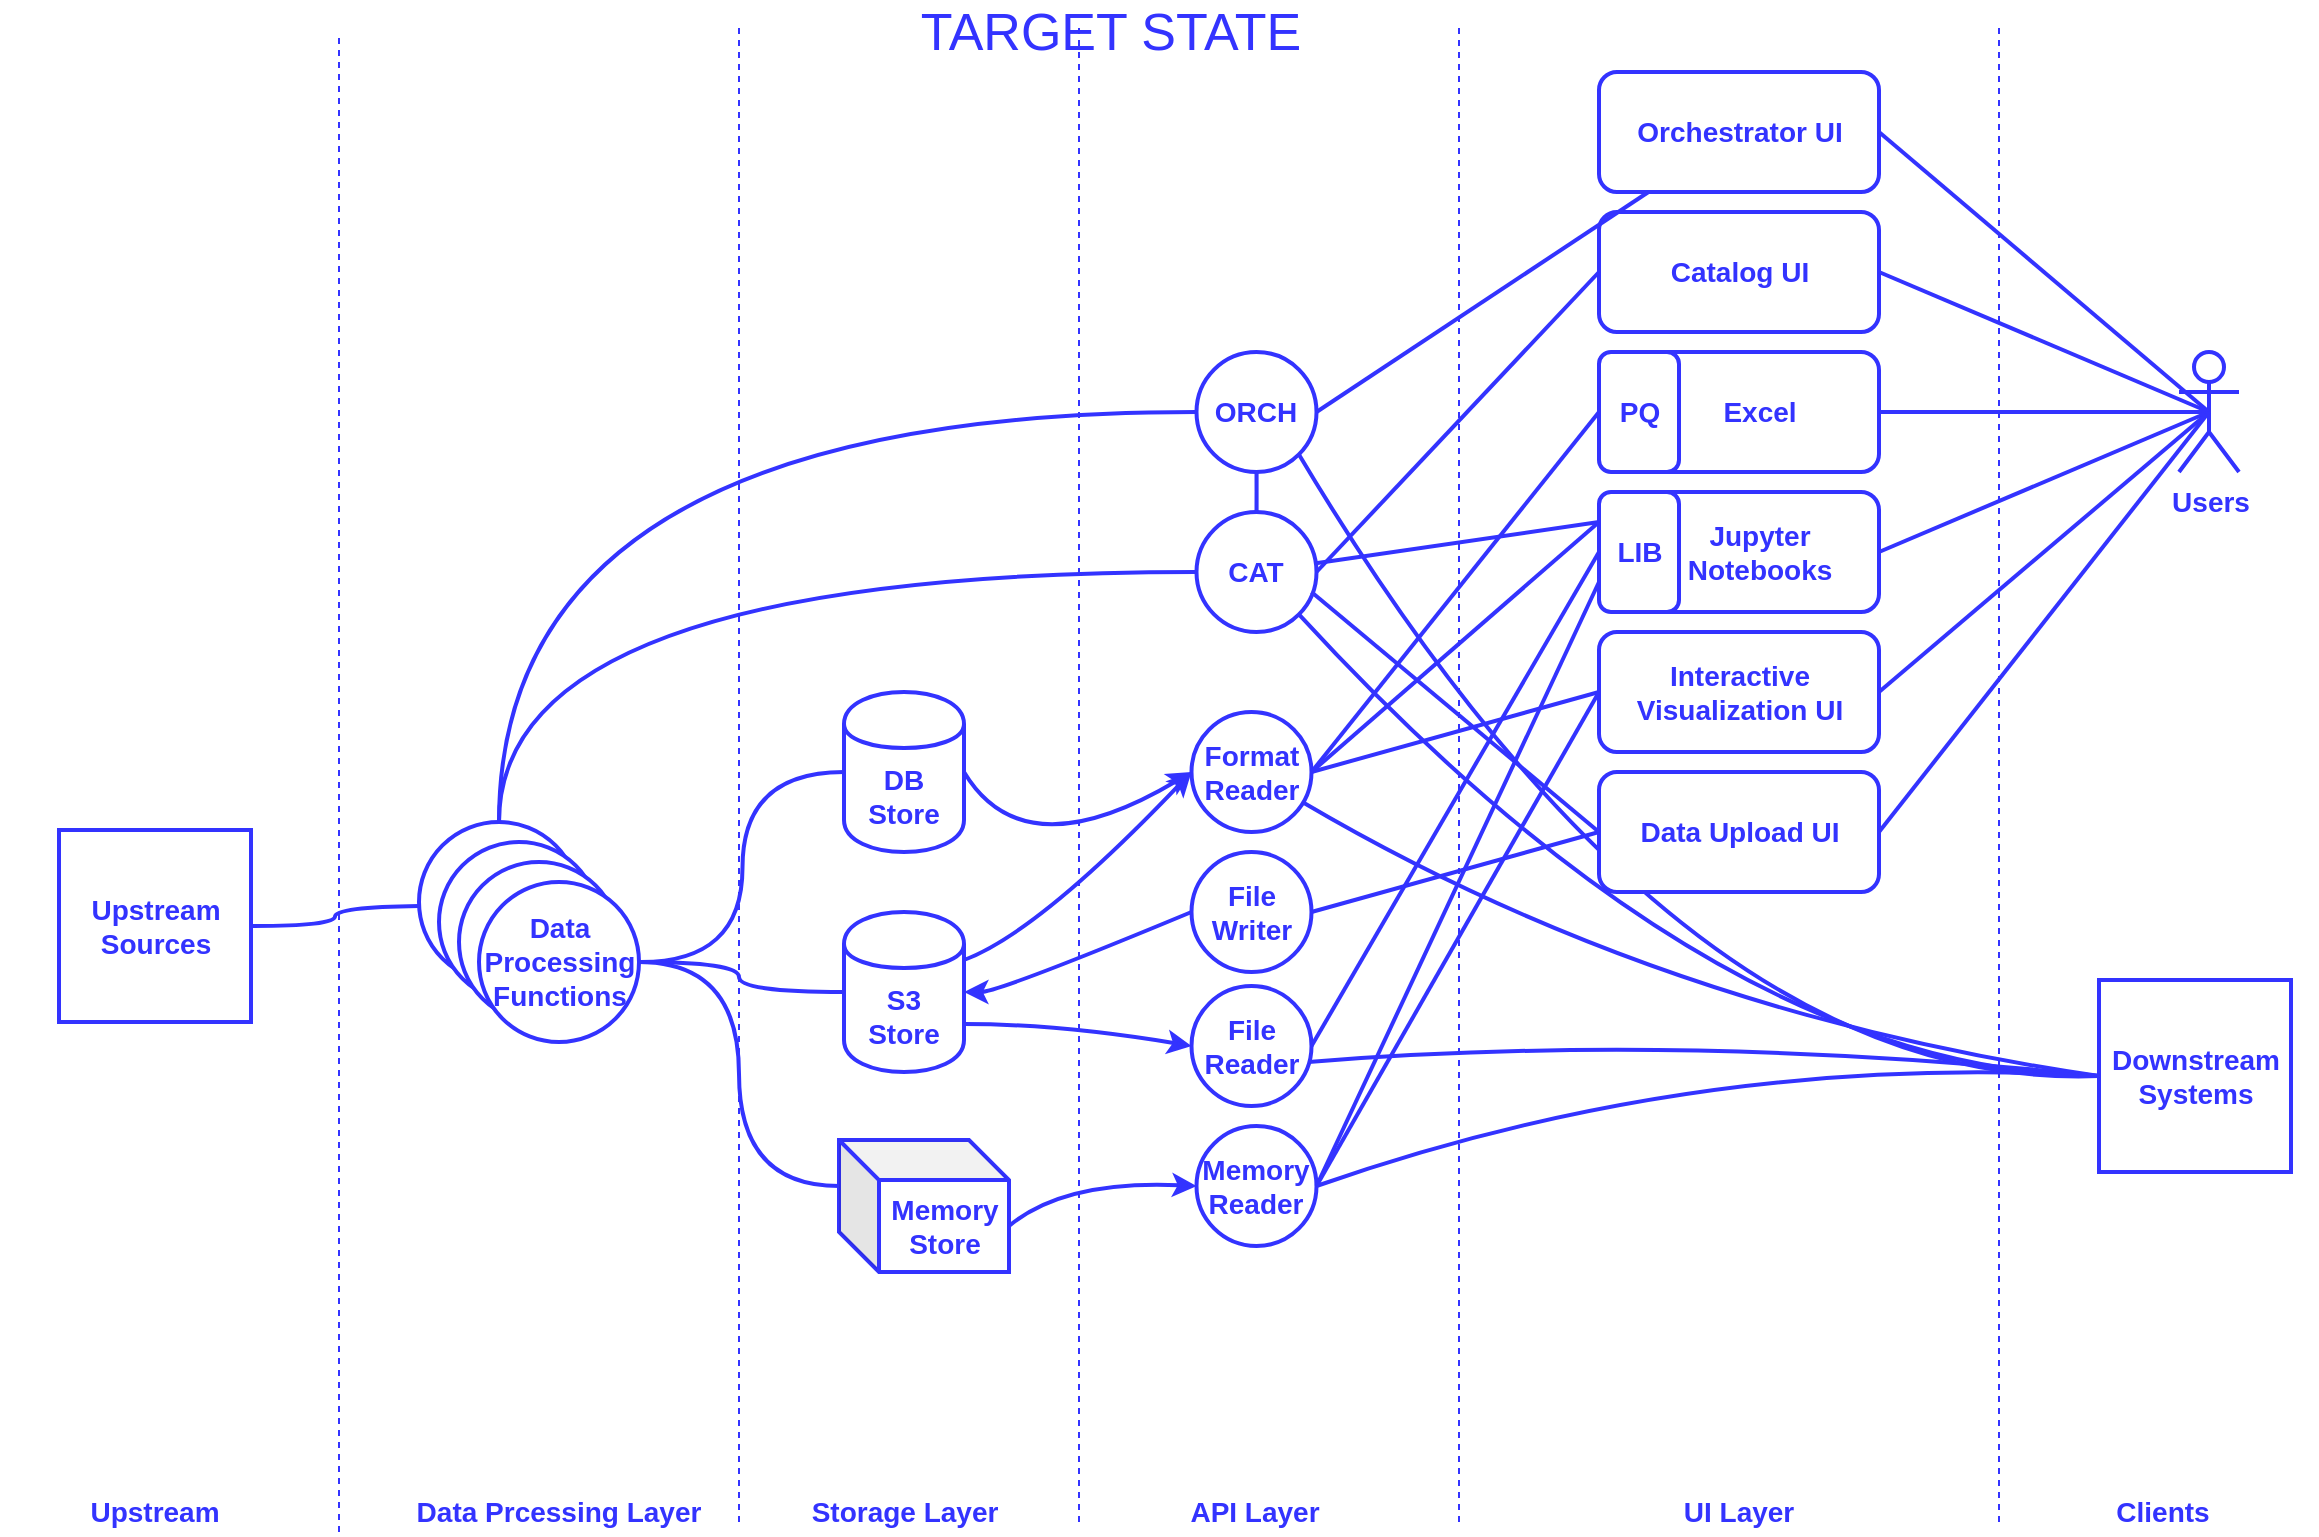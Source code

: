 <mxfile version="12.9.12" type="github">
  <diagram id="r2NSekNp3wbSOlfvAG0S" name="Page-1">
    <mxGraphModel dx="1630" dy="925" grid="1" gridSize="10" guides="1" tooltips="1" connect="1" arrows="1" fold="1" page="1" pageScale="1" pageWidth="1169" pageHeight="827" math="0" shadow="0">
      <root>
        <mxCell id="0" />
        <mxCell id="1" parent="0" />
        <mxCell id="Jqj_em_PHmAIY5iKjUlL-1" value="&lt;div&gt;&lt;font style=&quot;font-size: 14px&quot; color=&quot;#3333FF&quot;&gt;&lt;b&gt;S3 &lt;br&gt;&lt;/b&gt;&lt;/font&gt;&lt;/div&gt;&lt;div&gt;&lt;font style=&quot;font-size: 14px&quot; color=&quot;#3333FF&quot;&gt;&lt;b&gt;Store&lt;/b&gt;&lt;/font&gt;&lt;/div&gt;" style="shape=cylinder;whiteSpace=wrap;html=1;boundedLbl=1;backgroundOutline=1;strokeColor=#3333FF;strokeWidth=2;fillColor=#FFFFFF;" parent="1" vertex="1">
          <mxGeometry x="427" y="460" width="60" height="80" as="geometry" />
        </mxCell>
        <mxCell id="Jqj_em_PHmAIY5iKjUlL-2" value="&lt;div&gt;&lt;font style=&quot;font-size: 14px&quot; color=&quot;#3333FF&quot;&gt;&lt;b&gt;DB&lt;br&gt;&lt;/b&gt;&lt;/font&gt;&lt;/div&gt;&lt;div&gt;&lt;font style=&quot;font-size: 14px&quot; color=&quot;#3333FF&quot;&gt;&lt;b&gt;Store&lt;/b&gt;&lt;/font&gt;&lt;/div&gt;" style="shape=cylinder;whiteSpace=wrap;html=1;boundedLbl=1;backgroundOutline=1;strokeColor=#3333FF;strokeWidth=2;fillColor=#FFFFFF;" parent="1" vertex="1">
          <mxGeometry x="427" y="350" width="60" height="80" as="geometry" />
        </mxCell>
        <mxCell id="Jqj_em_PHmAIY5iKjUlL-3" value="&lt;div&gt;&lt;font style=&quot;font-size: 14px&quot;&gt;&lt;b&gt;&lt;font style=&quot;font-size: 14px&quot; color=&quot;#3333FF&quot;&gt;Format&lt;br&gt;&lt;/font&gt;&lt;/b&gt;&lt;/font&gt;&lt;/div&gt;&lt;div&gt;&lt;font style=&quot;font-size: 14px&quot;&gt;&lt;b&gt;&lt;font style=&quot;font-size: 14px&quot; color=&quot;#3333FF&quot;&gt;Reader &lt;br&gt;&lt;/font&gt;&lt;/b&gt;&lt;/font&gt;&lt;/div&gt;" style="ellipse;whiteSpace=wrap;html=1;aspect=fixed;strokeColor=#3333FF;strokeWidth=2;fillColor=#FFFFFF;" parent="1" vertex="1">
          <mxGeometry x="600.75" y="360" width="60" height="60" as="geometry" />
        </mxCell>
        <mxCell id="Jqj_em_PHmAIY5iKjUlL-4" value="&lt;div style=&quot;font-size: 14px&quot;&gt;&lt;font style=&quot;font-size: 14px&quot;&gt;&lt;b&gt;&lt;font style=&quot;font-size: 14px&quot; color=&quot;#3333FF&quot;&gt;Memory&lt;/font&gt;&lt;/b&gt;&lt;/font&gt;&lt;/div&gt;&lt;div style=&quot;font-size: 14px&quot;&gt;&lt;font style=&quot;font-size: 14px&quot;&gt;&lt;b&gt;&lt;font style=&quot;font-size: 14px&quot; color=&quot;#3333FF&quot;&gt;Store&lt;br&gt;&lt;/font&gt;&lt;/b&gt;&lt;/font&gt;&lt;/div&gt;" style="shape=cube;whiteSpace=wrap;html=1;boundedLbl=1;backgroundOutline=1;darkOpacity=0.05;darkOpacity2=0.1;strokeColor=#3333FF;strokeWidth=2;fillColor=#FFFFFF;" parent="1" vertex="1">
          <mxGeometry x="424.5" y="574" width="85" height="66" as="geometry" />
        </mxCell>
        <mxCell id="Jqj_em_PHmAIY5iKjUlL-5" value="&lt;div&gt;&lt;font style=&quot;font-size: 14px&quot;&gt;&lt;b&gt;&lt;font style=&quot;font-size: 14px&quot; color=&quot;#3333FF&quot;&gt;File&lt;/font&gt;&lt;/b&gt;&lt;/font&gt;&lt;/div&gt;&lt;div&gt;&lt;font style=&quot;font-size: 14px&quot;&gt;&lt;b&gt;&lt;font style=&quot;font-size: 14px&quot; color=&quot;#3333FF&quot;&gt;Reader&lt;/font&gt;&lt;/b&gt;&lt;/font&gt;&lt;/div&gt;" style="ellipse;whiteSpace=wrap;html=1;aspect=fixed;strokeColor=#3333FF;strokeWidth=2;fillColor=#FFFFFF;" parent="1" vertex="1">
          <mxGeometry x="600.75" y="497" width="60" height="60" as="geometry" />
        </mxCell>
        <mxCell id="Jqj_em_PHmAIY5iKjUlL-6" value="&lt;div&gt;&lt;font style=&quot;font-size: 14px&quot;&gt;&lt;b&gt;&lt;font style=&quot;font-size: 14px&quot; color=&quot;#3333FF&quot;&gt;Memory&lt;/font&gt;&lt;/b&gt;&lt;/font&gt;&lt;/div&gt;&lt;div&gt;&lt;font style=&quot;font-size: 14px&quot;&gt;&lt;b&gt;&lt;font style=&quot;font-size: 14px&quot; color=&quot;#3333FF&quot;&gt;Reader&lt;/font&gt;&lt;/b&gt;&lt;/font&gt;&lt;/div&gt;" style="ellipse;whiteSpace=wrap;html=1;aspect=fixed;strokeColor=#3333FF;strokeWidth=2;fillColor=#FFFFFF;" parent="1" vertex="1">
          <mxGeometry x="603.25" y="567" width="60" height="60" as="geometry" />
        </mxCell>
        <mxCell id="Jqj_em_PHmAIY5iKjUlL-7" value="" style="endArrow=classic;html=1;exitX=1;exitY=0.5;exitDx=0;exitDy=0;entryX=0;entryY=0.5;entryDx=0;entryDy=0;strokeColor=#3333FF;strokeWidth=2;curved=1;" parent="1" source="Jqj_em_PHmAIY5iKjUlL-2" target="Jqj_em_PHmAIY5iKjUlL-3" edge="1">
          <mxGeometry width="50" height="50" relative="1" as="geometry">
            <mxPoint x="587" y="630" as="sourcePoint" />
            <mxPoint x="637" y="580" as="targetPoint" />
            <Array as="points">
              <mxPoint x="517" y="440" />
            </Array>
          </mxGeometry>
        </mxCell>
        <mxCell id="Jqj_em_PHmAIY5iKjUlL-8" value="" style="endArrow=classic;html=1;exitX=1;exitY=0.3;exitDx=0;exitDy=0;entryX=0;entryY=0.5;entryDx=0;entryDy=0;strokeColor=#3333FF;strokeWidth=2;curved=1;" parent="1" source="Jqj_em_PHmAIY5iKjUlL-1" target="Jqj_em_PHmAIY5iKjUlL-3" edge="1">
          <mxGeometry width="50" height="50" relative="1" as="geometry">
            <mxPoint x="497" y="400" as="sourcePoint" />
            <mxPoint x="577" y="480" as="targetPoint" />
            <Array as="points">
              <mxPoint x="524.5" y="470" />
            </Array>
          </mxGeometry>
        </mxCell>
        <mxCell id="Jqj_em_PHmAIY5iKjUlL-10" value="" style="endArrow=classic;html=1;exitX=1;exitY=0.7;exitDx=0;exitDy=0;entryX=0;entryY=0.5;entryDx=0;entryDy=0;strokeColor=#3333FF;strokeWidth=2;curved=1;" parent="1" source="Jqj_em_PHmAIY5iKjUlL-1" target="Jqj_em_PHmAIY5iKjUlL-5" edge="1">
          <mxGeometry width="50" height="50" relative="1" as="geometry">
            <mxPoint x="497" y="500" as="sourcePoint" />
            <mxPoint x="577" y="480" as="targetPoint" />
            <Array as="points">
              <mxPoint x="534.5" y="516" />
            </Array>
          </mxGeometry>
        </mxCell>
        <mxCell id="Jqj_em_PHmAIY5iKjUlL-13" value="" style="endArrow=classic;html=1;exitX=0;exitY=0;exitDx=85;exitDy=43;entryX=0;entryY=0.5;entryDx=0;entryDy=0;strokeColor=#3333FF;strokeWidth=2;exitPerimeter=0;curved=1;" parent="1" source="Jqj_em_PHmAIY5iKjUlL-4" target="Jqj_em_PHmAIY5iKjUlL-6" edge="1">
          <mxGeometry width="50" height="50" relative="1" as="geometry">
            <mxPoint x="497" y="530" as="sourcePoint" />
            <mxPoint x="597" y="524" as="targetPoint" />
            <Array as="points">
              <mxPoint x="537" y="594" />
            </Array>
          </mxGeometry>
        </mxCell>
        <mxCell id="7FE6NqRmgV_VChoBoQVg-7" style="edgeStyle=orthogonalEdgeStyle;rounded=0;orthogonalLoop=1;jettySize=auto;html=1;exitX=0.5;exitY=1;exitDx=0;exitDy=0;endArrow=none;endFill=0;strokeColor=#3333FF;strokeWidth=2;fontSize=14;fontColor=#3333FF;" edge="1" parent="1" source="Jqj_em_PHmAIY5iKjUlL-14" target="Jqj_em_PHmAIY5iKjUlL-15">
          <mxGeometry relative="1" as="geometry" />
        </mxCell>
        <mxCell id="Jqj_em_PHmAIY5iKjUlL-14" value="&lt;font color=&quot;#3333FF&quot;&gt;&lt;b&gt;&lt;font style=&quot;font-size: 14px&quot;&gt;ORCH&lt;/font&gt;&lt;/b&gt;&lt;/font&gt;" style="ellipse;whiteSpace=wrap;html=1;aspect=fixed;strokeColor=#3333FF;strokeWidth=2;fillColor=#FFFFFF;" parent="1" vertex="1">
          <mxGeometry x="603.25" y="180" width="60" height="60" as="geometry" />
        </mxCell>
        <mxCell id="Jqj_em_PHmAIY5iKjUlL-15" value="&lt;div&gt;&lt;font style=&quot;font-size: 14px&quot;&gt;&lt;b&gt;&lt;font style=&quot;font-size: 14px&quot; color=&quot;#3333FF&quot;&gt;CAT&lt;/font&gt;&lt;/b&gt;&lt;/font&gt;&lt;/div&gt;" style="ellipse;whiteSpace=wrap;html=1;aspect=fixed;strokeColor=#3333FF;strokeWidth=2;fillColor=#FFFFFF;" parent="1" vertex="1">
          <mxGeometry x="603.25" y="260" width="60" height="60" as="geometry" />
        </mxCell>
        <mxCell id="Jqj_em_PHmAIY5iKjUlL-16" value="&lt;font color=&quot;#3333FF&quot;&gt;&lt;b&gt;&lt;font style=&quot;font-size: 14px&quot;&gt;Orchestrator UI&lt;/font&gt;&lt;/b&gt;&lt;/font&gt;" style="rounded=1;whiteSpace=wrap;html=1;strokeColor=#3333FF;strokeWidth=2;fillColor=#FFFFFF;" parent="1" vertex="1">
          <mxGeometry x="804.5" y="40" width="140" height="60" as="geometry" />
        </mxCell>
        <mxCell id="Jqj_em_PHmAIY5iKjUlL-17" value="&lt;font color=&quot;#3333FF&quot;&gt;&lt;b&gt;&lt;font style=&quot;font-size: 14px&quot;&gt;Catalog UI&lt;/font&gt;&lt;/b&gt;&lt;/font&gt;" style="rounded=1;whiteSpace=wrap;html=1;strokeColor=#3333FF;strokeWidth=2;fillColor=#FFFFFF;" parent="1" vertex="1">
          <mxGeometry x="804.5" y="110" width="140" height="60" as="geometry" />
        </mxCell>
        <mxCell id="Jqj_em_PHmAIY5iKjUlL-18" value="&lt;font size=&quot;1&quot; color=&quot;#3333FF&quot;&gt;&lt;b style=&quot;font-size: 14px&quot;&gt;Users&lt;/b&gt;&lt;/font&gt;" style="shape=umlActor;verticalLabelPosition=bottom;labelBackgroundColor=#ffffff;verticalAlign=top;html=1;strokeColor=#3333FF;strokeWidth=2;fillColor=#FFFFFF;" parent="1" vertex="1">
          <mxGeometry x="1094.5" y="180" width="30" height="60" as="geometry" />
        </mxCell>
        <mxCell id="Jqj_em_PHmAIY5iKjUlL-19" value="" style="endArrow=none;html=1;strokeColor=#3333FF;strokeWidth=2;exitX=1;exitY=0.5;exitDx=0;exitDy=0;endFill=0;" parent="1" source="Jqj_em_PHmAIY5iKjUlL-14" target="Jqj_em_PHmAIY5iKjUlL-16" edge="1">
          <mxGeometry width="50" height="50" relative="1" as="geometry">
            <mxPoint x="654.5" y="640" as="sourcePoint" />
            <mxPoint x="704.5" y="590" as="targetPoint" />
          </mxGeometry>
        </mxCell>
        <mxCell id="Jqj_em_PHmAIY5iKjUlL-20" value="" style="endArrow=none;html=1;strokeColor=#3333FF;strokeWidth=2;exitX=1;exitY=0.5;exitDx=0;exitDy=0;entryX=0;entryY=0.5;entryDx=0;entryDy=0;endFill=0;" parent="1" source="Jqj_em_PHmAIY5iKjUlL-15" target="Jqj_em_PHmAIY5iKjUlL-17" edge="1">
          <mxGeometry width="50" height="50" relative="1" as="geometry">
            <mxPoint x="657" y="230" as="sourcePoint" />
            <mxPoint x="717" y="230" as="targetPoint" />
          </mxGeometry>
        </mxCell>
        <mxCell id="Jqj_em_PHmAIY5iKjUlL-21" value="" style="endArrow=none;html=1;strokeColor=#3333FF;strokeWidth=2;exitX=1;exitY=0.5;exitDx=0;exitDy=0;entryX=0.5;entryY=0.5;entryDx=0;entryDy=0;entryPerimeter=0;" parent="1" source="Jqj_em_PHmAIY5iKjUlL-16" target="Jqj_em_PHmAIY5iKjUlL-18" edge="1">
          <mxGeometry width="50" height="50" relative="1" as="geometry">
            <mxPoint x="654.5" y="640" as="sourcePoint" />
            <mxPoint x="704.5" y="590" as="targetPoint" />
          </mxGeometry>
        </mxCell>
        <mxCell id="Jqj_em_PHmAIY5iKjUlL-22" value="" style="endArrow=none;html=1;strokeColor=#3333FF;strokeWidth=2;exitX=1;exitY=0.5;exitDx=0;exitDy=0;entryX=0.5;entryY=0.5;entryDx=0;entryDy=0;entryPerimeter=0;" parent="1" source="Jqj_em_PHmAIY5iKjUlL-17" target="Jqj_em_PHmAIY5iKjUlL-18" edge="1">
          <mxGeometry width="50" height="50" relative="1" as="geometry">
            <mxPoint x="837" y="230" as="sourcePoint" />
            <mxPoint x="1014.5" y="258" as="targetPoint" />
          </mxGeometry>
        </mxCell>
        <mxCell id="Jqj_em_PHmAIY5iKjUlL-23" value="&lt;font style=&quot;font-size: 14px&quot; color=&quot;#3333FF&quot;&gt;&lt;b&gt;Interactive Visualization UI&lt;br&gt;&lt;/b&gt;&lt;/font&gt;" style="rounded=1;whiteSpace=wrap;html=1;strokeColor=#3333FF;strokeWidth=2;fillColor=#FFFFFF;" parent="1" vertex="1">
          <mxGeometry x="804.5" y="320" width="140" height="60" as="geometry" />
        </mxCell>
        <mxCell id="Jqj_em_PHmAIY5iKjUlL-24" value="&lt;font style=&quot;font-size: 14px&quot; color=&quot;#3333FF&quot;&gt;&lt;b&gt;Jupyter Notebooks&lt;/b&gt;&lt;/font&gt;" style="rounded=1;whiteSpace=wrap;html=1;strokeColor=#3333FF;strokeWidth=2;fillColor=#FFFFFF;" parent="1" vertex="1">
          <mxGeometry x="824.5" y="250" width="120" height="60" as="geometry" />
        </mxCell>
        <mxCell id="Jqj_em_PHmAIY5iKjUlL-25" value="&lt;font color=&quot;#3333FF&quot;&gt;&lt;b&gt;&lt;font style=&quot;font-size: 14px&quot;&gt;LIB&lt;/font&gt;&lt;/b&gt;&lt;/font&gt;" style="rounded=1;whiteSpace=wrap;html=1;strokeColor=#3333FF;strokeWidth=2;fillColor=#FFFFFF;" parent="1" vertex="1">
          <mxGeometry x="804.5" y="250" width="40" height="60" as="geometry" />
        </mxCell>
        <mxCell id="Jqj_em_PHmAIY5iKjUlL-27" value="" style="endArrow=none;html=1;strokeColor=#3333FF;strokeWidth=2;exitX=1;exitY=0.5;exitDx=0;exitDy=0;entryX=0;entryY=0.5;entryDx=0;entryDy=0;endFill=0;" parent="1" source="Jqj_em_PHmAIY5iKjUlL-5" target="Jqj_em_PHmAIY5iKjUlL-25" edge="1">
          <mxGeometry width="50" height="50" relative="1" as="geometry">
            <mxPoint x="654.5" y="620" as="sourcePoint" />
            <mxPoint x="704.5" y="570" as="targetPoint" />
          </mxGeometry>
        </mxCell>
        <mxCell id="Jqj_em_PHmAIY5iKjUlL-28" value="" style="endArrow=none;html=1;strokeColor=#3333FF;strokeWidth=2;exitX=1;exitY=0.5;exitDx=0;exitDy=0;entryX=0;entryY=0.75;entryDx=0;entryDy=0;endFill=0;" parent="1" source="Jqj_em_PHmAIY5iKjUlL-6" target="Jqj_em_PHmAIY5iKjUlL-25" edge="1">
          <mxGeometry width="50" height="50" relative="1" as="geometry">
            <mxPoint x="657" y="510" as="sourcePoint" />
            <mxPoint x="704.5" y="520" as="targetPoint" />
          </mxGeometry>
        </mxCell>
        <mxCell id="Jqj_em_PHmAIY5iKjUlL-30" value="" style="endArrow=none;html=1;strokeColor=#3333FF;strokeWidth=2;entryX=0;entryY=0.25;entryDx=0;entryDy=0;exitX=1;exitY=0.5;exitDx=0;exitDy=0;endFill=0;" parent="1" source="Jqj_em_PHmAIY5iKjUlL-3" target="Jqj_em_PHmAIY5iKjUlL-25" edge="1">
          <mxGeometry width="50" height="50" relative="1" as="geometry">
            <mxPoint x="649.5" y="428" as="sourcePoint" />
            <mxPoint x="704.5" y="570" as="targetPoint" />
          </mxGeometry>
        </mxCell>
        <mxCell id="Jqj_em_PHmAIY5iKjUlL-31" value="" style="endArrow=none;html=1;strokeColor=#3333FF;strokeWidth=2;exitX=1;exitY=0.5;exitDx=0;exitDy=0;entryX=0;entryY=0.5;entryDx=0;entryDy=0;endFill=0;" parent="1" source="Jqj_em_PHmAIY5iKjUlL-3" target="Jqj_em_PHmAIY5iKjUlL-23" edge="1">
          <mxGeometry width="50" height="50" relative="1" as="geometry">
            <mxPoint x="654.5" y="620" as="sourcePoint" />
            <mxPoint x="704.5" y="570" as="targetPoint" />
          </mxGeometry>
        </mxCell>
        <mxCell id="Jqj_em_PHmAIY5iKjUlL-32" value="" style="endArrow=none;html=1;strokeColor=#3333FF;strokeWidth=2;exitX=1;exitY=0.5;exitDx=0;exitDy=0;entryX=0;entryY=0.5;entryDx=0;entryDy=0;endFill=0;" parent="1" source="Jqj_em_PHmAIY5iKjUlL-6" target="Jqj_em_PHmAIY5iKjUlL-23" edge="1">
          <mxGeometry width="50" height="50" relative="1" as="geometry">
            <mxPoint x="654.5" y="620" as="sourcePoint" />
            <mxPoint x="704.5" y="570" as="targetPoint" />
          </mxGeometry>
        </mxCell>
        <mxCell id="Jqj_em_PHmAIY5iKjUlL-35" value="" style="endArrow=none;html=1;strokeColor=#3333FF;strokeWidth=2;exitX=1;exitY=0.5;exitDx=0;exitDy=0;entryX=0;entryY=0.5;entryDx=0;entryDy=0;endFill=0;" parent="1" source="Jqj_em_PHmAIY5iKjUlL-3" target="7FE6NqRmgV_VChoBoQVg-9" edge="1">
          <mxGeometry width="50" height="50" relative="1" as="geometry">
            <mxPoint x="654.5" y="620" as="sourcePoint" />
            <mxPoint x="810" y="210" as="targetPoint" />
          </mxGeometry>
        </mxCell>
        <mxCell id="Jqj_em_PHmAIY5iKjUlL-37" value="" style="endArrow=none;html=1;strokeColor=#3333FF;strokeWidth=2;entryX=0.963;entryY=0.5;entryDx=0;entryDy=0;exitX=0.5;exitY=0.5;exitDx=0;exitDy=0;exitPerimeter=0;entryPerimeter=0;" parent="1" source="Jqj_em_PHmAIY5iKjUlL-18" target="7FE6NqRmgV_VChoBoQVg-8" edge="1">
          <mxGeometry width="50" height="50" relative="1" as="geometry">
            <mxPoint x="654.5" y="620" as="sourcePoint" />
            <mxPoint x="940" y="210" as="targetPoint" />
          </mxGeometry>
        </mxCell>
        <mxCell id="Jqj_em_PHmAIY5iKjUlL-38" value="" style="endArrow=none;html=1;strokeColor=#3333FF;strokeWidth=2;entryX=1;entryY=0.5;entryDx=0;entryDy=0;exitX=0.5;exitY=0.5;exitDx=0;exitDy=0;exitPerimeter=0;" parent="1" source="Jqj_em_PHmAIY5iKjUlL-18" target="Jqj_em_PHmAIY5iKjUlL-24" edge="1">
          <mxGeometry width="50" height="50" relative="1" as="geometry">
            <mxPoint x="1094.5" y="410" as="sourcePoint" />
            <mxPoint x="894.5" y="420" as="targetPoint" />
          </mxGeometry>
        </mxCell>
        <mxCell id="Jqj_em_PHmAIY5iKjUlL-39" value="" style="endArrow=none;html=1;strokeColor=#3333FF;strokeWidth=2;entryX=1;entryY=0.5;entryDx=0;entryDy=0;exitX=0.5;exitY=0.5;exitDx=0;exitDy=0;exitPerimeter=0;" parent="1" source="Jqj_em_PHmAIY5iKjUlL-18" target="Jqj_em_PHmAIY5iKjUlL-23" edge="1">
          <mxGeometry width="50" height="50" relative="1" as="geometry">
            <mxPoint x="1104.5" y="330" as="sourcePoint" />
            <mxPoint x="904.5" y="430" as="targetPoint" />
          </mxGeometry>
        </mxCell>
        <mxCell id="fJw50IXRXmYTmHG4fuBE-7" value="&lt;div&gt;&lt;font size=&quot;1&quot; color=&quot;#3333FF&quot;&gt;&lt;b style=&quot;font-size: 14px&quot;&gt;Downstream&lt;/b&gt;&lt;/font&gt;&lt;/div&gt;&lt;div&gt;&lt;font size=&quot;1&quot; color=&quot;#3333FF&quot;&gt;&lt;b style=&quot;font-size: 14px&quot;&gt;Systems&lt;/b&gt;&lt;/font&gt;&lt;/div&gt;" style="whiteSpace=wrap;html=1;aspect=fixed;strokeColor=#3333FF;strokeWidth=2;fillColor=#FFFFFF;" parent="1" vertex="1">
          <mxGeometry x="1054.5" y="494" width="96" height="96" as="geometry" />
        </mxCell>
        <mxCell id="fJw50IXRXmYTmHG4fuBE-11" value="" style="endArrow=none;html=1;strokeColor=#3333FF;strokeWidth=2;entryX=0;entryY=0.5;entryDx=0;entryDy=0;curved=1;endFill=0;" parent="1" source="Jqj_em_PHmAIY5iKjUlL-3" target="fJw50IXRXmYTmHG4fuBE-7" edge="1">
          <mxGeometry width="50" height="50" relative="1" as="geometry">
            <mxPoint x="624.5" y="500" as="sourcePoint" />
            <mxPoint x="674.5" y="450" as="targetPoint" />
            <Array as="points">
              <mxPoint x="834.5" y="510" />
            </Array>
          </mxGeometry>
        </mxCell>
        <mxCell id="fJw50IXRXmYTmHG4fuBE-12" value="" style="endArrow=none;html=1;strokeColor=#3333FF;strokeWidth=2;entryX=0;entryY=0.5;entryDx=0;entryDy=0;curved=1;exitX=0.975;exitY=0.633;exitDx=0;exitDy=0;exitPerimeter=0;endFill=0;" parent="1" source="Jqj_em_PHmAIY5iKjUlL-5" target="fJw50IXRXmYTmHG4fuBE-7" edge="1">
          <mxGeometry width="50" height="50" relative="1" as="geometry">
            <mxPoint x="651.811" y="432.414" as="sourcePoint" />
            <mxPoint x="1064.5" y="549" as="targetPoint" />
            <Array as="points">
              <mxPoint x="844.5" y="520" />
            </Array>
          </mxGeometry>
        </mxCell>
        <mxCell id="fJw50IXRXmYTmHG4fuBE-13" value="" style="endArrow=none;html=1;strokeColor=#3333FF;strokeWidth=2;entryX=0;entryY=0.5;entryDx=0;entryDy=0;curved=1;exitX=1;exitY=0.5;exitDx=0;exitDy=0;endFill=0;" parent="1" source="Jqj_em_PHmAIY5iKjUlL-6" target="fJw50IXRXmYTmHG4fuBE-7" edge="1">
          <mxGeometry width="50" height="50" relative="1" as="geometry">
            <mxPoint x="661.811" y="442.414" as="sourcePoint" />
            <mxPoint x="1074.5" y="559" as="targetPoint" />
            <Array as="points">
              <mxPoint x="854.5" y="530" />
            </Array>
          </mxGeometry>
        </mxCell>
        <mxCell id="fJw50IXRXmYTmHG4fuBE-14" value="" style="endArrow=none;html=1;strokeColor=#3333FF;strokeWidth=2;curved=1;exitX=1;exitY=1;exitDx=0;exitDy=0;entryX=0;entryY=0.5;entryDx=0;entryDy=0;endFill=0;" parent="1" source="Jqj_em_PHmAIY5iKjUlL-15" target="fJw50IXRXmYTmHG4fuBE-7" edge="1">
          <mxGeometry width="50" height="50" relative="1" as="geometry">
            <mxPoint x="671.811" y="452.414" as="sourcePoint" />
            <mxPoint x="1044.5" y="540" as="targetPoint" />
            <Array as="points">
              <mxPoint x="864.5" y="540" />
            </Array>
          </mxGeometry>
        </mxCell>
        <mxCell id="fJw50IXRXmYTmHG4fuBE-15" value="" style="endArrow=none;html=1;strokeColor=#3333FF;strokeWidth=2;curved=1;exitX=1;exitY=1;exitDx=0;exitDy=0;entryX=0;entryY=0.5;entryDx=0;entryDy=0;endFill=0;" parent="1" source="Jqj_em_PHmAIY5iKjUlL-14" target="fJw50IXRXmYTmHG4fuBE-7" edge="1">
          <mxGeometry width="50" height="50" relative="1" as="geometry">
            <mxPoint x="681.811" y="462.414" as="sourcePoint" />
            <mxPoint x="1044.5" y="540" as="targetPoint" />
            <Array as="points">
              <mxPoint x="844.5" y="550" />
            </Array>
          </mxGeometry>
        </mxCell>
        <mxCell id="fJw50IXRXmYTmHG4fuBE-22" value="&lt;font style=&quot;font-size: 14px&quot; color=&quot;#3333FF&quot;&gt;&lt;b&gt;Data Upload UI&lt;br&gt;&lt;/b&gt;&lt;/font&gt;" style="rounded=1;whiteSpace=wrap;html=1;strokeColor=#3333FF;strokeWidth=2;fillColor=#FFFFFF;" parent="1" vertex="1">
          <mxGeometry x="804.5" y="390" width="140" height="60" as="geometry" />
        </mxCell>
        <mxCell id="fJw50IXRXmYTmHG4fuBE-23" value="&lt;div&gt;&lt;font style=&quot;font-size: 14px&quot;&gt;&lt;b&gt;&lt;font style=&quot;font-size: 14px&quot; color=&quot;#3333FF&quot;&gt;File Writer&lt;br&gt;&lt;/font&gt;&lt;/b&gt;&lt;/font&gt;&lt;/div&gt;" style="ellipse;whiteSpace=wrap;html=1;aspect=fixed;strokeColor=#3333FF;strokeWidth=2;fillColor=#FFFFFF;" parent="1" vertex="1">
          <mxGeometry x="600.75" y="430" width="60" height="60" as="geometry" />
        </mxCell>
        <mxCell id="fJw50IXRXmYTmHG4fuBE-24" value="" style="endArrow=classic;html=1;strokeColor=#3333FF;strokeWidth=2;exitX=0;exitY=0.5;exitDx=0;exitDy=0;entryX=1;entryY=0.5;entryDx=0;entryDy=0;curved=1;" parent="1" source="fJw50IXRXmYTmHG4fuBE-23" target="Jqj_em_PHmAIY5iKjUlL-1" edge="1">
          <mxGeometry width="50" height="50" relative="1" as="geometry">
            <mxPoint x="624.5" y="500" as="sourcePoint" />
            <mxPoint x="674.5" y="450" as="targetPoint" />
            <Array as="points">
              <mxPoint x="504.5" y="500" />
            </Array>
          </mxGeometry>
        </mxCell>
        <mxCell id="fJw50IXRXmYTmHG4fuBE-25" value="" style="endArrow=none;html=1;strokeColor=#3333FF;strokeWidth=2;entryX=0;entryY=0.5;entryDx=0;entryDy=0;exitX=1;exitY=0.5;exitDx=0;exitDy=0;" parent="1" source="fJw50IXRXmYTmHG4fuBE-23" target="fJw50IXRXmYTmHG4fuBE-22" edge="1">
          <mxGeometry width="50" height="50" relative="1" as="geometry">
            <mxPoint x="624.5" y="500" as="sourcePoint" />
            <mxPoint x="674.5" y="450" as="targetPoint" />
          </mxGeometry>
        </mxCell>
        <mxCell id="fJw50IXRXmYTmHG4fuBE-26" value="" style="endArrow=none;html=1;strokeColor=#3333FF;strokeWidth=2;entryX=0;entryY=0.5;entryDx=0;entryDy=0;exitX=0.958;exitY=0.667;exitDx=0;exitDy=0;exitPerimeter=0;" parent="1" source="Jqj_em_PHmAIY5iKjUlL-15" target="fJw50IXRXmYTmHG4fuBE-22" edge="1">
          <mxGeometry width="50" height="50" relative="1" as="geometry">
            <mxPoint x="624.5" y="500" as="sourcePoint" />
            <mxPoint x="674.5" y="450" as="targetPoint" />
          </mxGeometry>
        </mxCell>
        <mxCell id="fJw50IXRXmYTmHG4fuBE-36" style="edgeStyle=orthogonalEdgeStyle;curved=1;orthogonalLoop=1;jettySize=auto;html=1;exitX=0.5;exitY=0;exitDx=0;exitDy=0;entryX=0;entryY=0.5;entryDx=0;entryDy=0;endArrow=none;endFill=0;strokeColor=#3333FF;strokeWidth=2;" parent="1" source="fJw50IXRXmYTmHG4fuBE-27" target="Jqj_em_PHmAIY5iKjUlL-14" edge="1">
          <mxGeometry relative="1" as="geometry" />
        </mxCell>
        <mxCell id="fJw50IXRXmYTmHG4fuBE-38" style="edgeStyle=orthogonalEdgeStyle;curved=1;orthogonalLoop=1;jettySize=auto;html=1;exitX=0.5;exitY=0;exitDx=0;exitDy=0;entryX=0;entryY=0.5;entryDx=0;entryDy=0;endArrow=none;endFill=0;strokeColor=#3333FF;strokeWidth=2;" parent="1" source="fJw50IXRXmYTmHG4fuBE-27" target="Jqj_em_PHmAIY5iKjUlL-15" edge="1">
          <mxGeometry relative="1" as="geometry" />
        </mxCell>
        <mxCell id="fJw50IXRXmYTmHG4fuBE-27" value="" style="ellipse;whiteSpace=wrap;html=1;aspect=fixed;strokeColor=#3333FF;strokeWidth=2;fillColor=#FFFFFF;" parent="1" vertex="1">
          <mxGeometry x="214.5" y="415" width="80" height="80" as="geometry" />
        </mxCell>
        <mxCell id="fJw50IXRXmYTmHG4fuBE-28" value="" style="ellipse;whiteSpace=wrap;html=1;aspect=fixed;strokeColor=#3333FF;strokeWidth=2;fillColor=#FFFFFF;" parent="1" vertex="1">
          <mxGeometry x="224.5" y="425" width="80" height="80" as="geometry" />
        </mxCell>
        <mxCell id="fJw50IXRXmYTmHG4fuBE-29" value="" style="ellipse;whiteSpace=wrap;html=1;aspect=fixed;strokeColor=#3333FF;strokeWidth=2;fillColor=#FFFFFF;" parent="1" vertex="1">
          <mxGeometry x="234.5" y="435" width="80" height="80" as="geometry" />
        </mxCell>
        <mxCell id="fJw50IXRXmYTmHG4fuBE-32" style="edgeStyle=orthogonalEdgeStyle;curved=1;orthogonalLoop=1;jettySize=auto;html=1;entryX=0;entryY=0.5;entryDx=0;entryDy=0;endArrow=none;endFill=0;strokeColor=#3333FF;strokeWidth=2;" parent="1" target="Jqj_em_PHmAIY5iKjUlL-2" edge="1">
          <mxGeometry relative="1" as="geometry">
            <mxPoint x="324.5" y="485" as="sourcePoint" />
          </mxGeometry>
        </mxCell>
        <mxCell id="fJw50IXRXmYTmHG4fuBE-33" style="edgeStyle=orthogonalEdgeStyle;curved=1;orthogonalLoop=1;jettySize=auto;html=1;exitX=1;exitY=0.5;exitDx=0;exitDy=0;entryX=0;entryY=0.5;entryDx=0;entryDy=0;endArrow=none;endFill=0;strokeColor=#3333FF;strokeWidth=2;" parent="1" source="fJw50IXRXmYTmHG4fuBE-30" target="Jqj_em_PHmAIY5iKjUlL-1" edge="1">
          <mxGeometry relative="1" as="geometry">
            <Array as="points">
              <mxPoint x="374.5" y="485" />
              <mxPoint x="374.5" y="500" />
            </Array>
          </mxGeometry>
        </mxCell>
        <mxCell id="fJw50IXRXmYTmHG4fuBE-34" style="edgeStyle=orthogonalEdgeStyle;curved=1;orthogonalLoop=1;jettySize=auto;html=1;exitX=1;exitY=0.5;exitDx=0;exitDy=0;entryX=0;entryY=0;entryDx=0;entryDy=23;entryPerimeter=0;endArrow=none;endFill=0;strokeColor=#3333FF;strokeWidth=2;" parent="1" source="fJw50IXRXmYTmHG4fuBE-30" target="Jqj_em_PHmAIY5iKjUlL-4" edge="1">
          <mxGeometry relative="1" as="geometry" />
        </mxCell>
        <mxCell id="fJw50IXRXmYTmHG4fuBE-30" value="&lt;div&gt;&lt;font size=&quot;1&quot; color=&quot;#3333FF&quot;&gt;&lt;b style=&quot;font-size: 14px&quot;&gt;Data Processing&lt;/b&gt;&lt;/font&gt;&lt;/div&gt;&lt;div&gt;&lt;font size=&quot;1&quot; color=&quot;#3333FF&quot;&gt;&lt;b style=&quot;font-size: 14px&quot;&gt;Functions&lt;/b&gt;&lt;/font&gt;&lt;/div&gt;" style="ellipse;whiteSpace=wrap;html=1;aspect=fixed;strokeColor=#3333FF;strokeWidth=2;fillColor=#FFFFFF;" parent="1" vertex="1">
          <mxGeometry x="244.5" y="445" width="80" height="80" as="geometry" />
        </mxCell>
        <mxCell id="fJw50IXRXmYTmHG4fuBE-41" style="edgeStyle=orthogonalEdgeStyle;curved=1;orthogonalLoop=1;jettySize=auto;html=1;exitX=1;exitY=0.5;exitDx=0;exitDy=0;endArrow=none;endFill=0;strokeColor=#3333FF;strokeWidth=2;" parent="1" source="fJw50IXRXmYTmHG4fuBE-39" edge="1">
          <mxGeometry relative="1" as="geometry">
            <mxPoint x="214.5" y="457" as="targetPoint" />
          </mxGeometry>
        </mxCell>
        <mxCell id="fJw50IXRXmYTmHG4fuBE-39" value="&lt;font style=&quot;font-size: 14px&quot; color=&quot;#3333FF&quot;&gt;&lt;b&gt;Upstream Sources&lt;/b&gt;&lt;/font&gt;" style="whiteSpace=wrap;html=1;aspect=fixed;strokeColor=#3333FF;strokeWidth=2;fillColor=#FFFFFF;" parent="1" vertex="1">
          <mxGeometry x="34.5" y="419" width="96" height="96" as="geometry" />
        </mxCell>
        <mxCell id="fJw50IXRXmYTmHG4fuBE-42" value="" style="endArrow=none;dashed=1;html=1;strokeColor=#3333FF;strokeWidth=1;" parent="1" edge="1">
          <mxGeometry width="50" height="50" relative="1" as="geometry">
            <mxPoint x="174.5" y="770" as="sourcePoint" />
            <mxPoint x="174.5" y="20" as="targetPoint" />
          </mxGeometry>
        </mxCell>
        <mxCell id="fJw50IXRXmYTmHG4fuBE-43" value="" style="endArrow=none;dashed=1;html=1;strokeColor=#3333FF;strokeWidth=1;" parent="1" edge="1">
          <mxGeometry width="50" height="50" relative="1" as="geometry">
            <mxPoint x="374.5" y="765" as="sourcePoint" />
            <mxPoint x="374.5" y="15" as="targetPoint" />
          </mxGeometry>
        </mxCell>
        <mxCell id="fJw50IXRXmYTmHG4fuBE-44" value="" style="endArrow=none;dashed=1;html=1;strokeColor=#3333FF;strokeWidth=1;" parent="1" edge="1">
          <mxGeometry width="50" height="50" relative="1" as="geometry">
            <mxPoint x="544.5" y="765" as="sourcePoint" />
            <mxPoint x="544.5" y="15" as="targetPoint" />
          </mxGeometry>
        </mxCell>
        <mxCell id="fJw50IXRXmYTmHG4fuBE-45" value="" style="endArrow=none;dashed=1;html=1;strokeColor=#3333FF;strokeWidth=1;" parent="1" edge="1">
          <mxGeometry width="50" height="50" relative="1" as="geometry">
            <mxPoint x="734.5" y="765" as="sourcePoint" />
            <mxPoint x="734.5" y="15" as="targetPoint" />
          </mxGeometry>
        </mxCell>
        <mxCell id="fJw50IXRXmYTmHG4fuBE-46" value="" style="endArrow=none;dashed=1;html=1;strokeColor=#3333FF;strokeWidth=1;" parent="1" edge="1">
          <mxGeometry width="50" height="50" relative="1" as="geometry">
            <mxPoint x="1004.5" y="765" as="sourcePoint" />
            <mxPoint x="1004.5" y="15" as="targetPoint" />
          </mxGeometry>
        </mxCell>
        <mxCell id="fJw50IXRXmYTmHG4fuBE-47" value="&lt;b&gt;&lt;font style=&quot;font-size: 14px&quot; color=&quot;#3333FF&quot;&gt;Data Prcessing Layer&lt;/font&gt;&lt;/b&gt;" style="text;html=1;strokeColor=none;fillColor=none;align=center;verticalAlign=middle;whiteSpace=wrap;rounded=0;" parent="1" vertex="1">
          <mxGeometry x="207" y="750" width="155" height="20" as="geometry" />
        </mxCell>
        <mxCell id="fJw50IXRXmYTmHG4fuBE-48" value="&lt;b&gt;&lt;font style=&quot;font-size: 14px&quot; color=&quot;#3333FF&quot;&gt;Storage Layer&lt;/font&gt;&lt;/b&gt;" style="text;html=1;strokeColor=none;fillColor=none;align=center;verticalAlign=middle;whiteSpace=wrap;rounded=0;" parent="1" vertex="1">
          <mxGeometry x="379.5" y="750" width="155" height="20" as="geometry" />
        </mxCell>
        <mxCell id="fJw50IXRXmYTmHG4fuBE-49" value="&lt;b&gt;&lt;font style=&quot;font-size: 14px&quot; color=&quot;#3333FF&quot;&gt;API Layer&lt;/font&gt;&lt;/b&gt;" style="text;html=1;strokeColor=none;fillColor=none;align=center;verticalAlign=middle;whiteSpace=wrap;rounded=0;" parent="1" vertex="1">
          <mxGeometry x="554.5" y="750" width="155" height="20" as="geometry" />
        </mxCell>
        <mxCell id="fJw50IXRXmYTmHG4fuBE-50" value="&lt;b&gt;&lt;font style=&quot;font-size: 14px&quot; color=&quot;#3333FF&quot;&gt;UI Layer&lt;/font&gt;&lt;/b&gt;" style="text;html=1;strokeColor=none;fillColor=none;align=center;verticalAlign=middle;whiteSpace=wrap;rounded=0;" parent="1" vertex="1">
          <mxGeometry x="797" y="750" width="155" height="20" as="geometry" />
        </mxCell>
        <mxCell id="fJw50IXRXmYTmHG4fuBE-51" value="&lt;b&gt;&lt;font style=&quot;font-size: 14px&quot; color=&quot;#3333FF&quot;&gt;Clients&lt;/font&gt;&lt;/b&gt;" style="text;html=1;strokeColor=none;fillColor=none;align=center;verticalAlign=middle;whiteSpace=wrap;rounded=0;" parent="1" vertex="1">
          <mxGeometry x="1008.5" y="750" width="155" height="20" as="geometry" />
        </mxCell>
        <mxCell id="fJw50IXRXmYTmHG4fuBE-54" value="&lt;font size=&quot;1&quot; color=&quot;#3333FF&quot;&gt;&lt;b style=&quot;font-size: 14px&quot;&gt;Upstream&lt;/b&gt;&lt;/font&gt;" style="text;html=1;strokeColor=none;fillColor=none;align=center;verticalAlign=middle;whiteSpace=wrap;rounded=0;" parent="1" vertex="1">
          <mxGeometry x="5" y="750" width="155" height="20" as="geometry" />
        </mxCell>
        <mxCell id="fJw50IXRXmYTmHG4fuBE-56" value="" style="endArrow=none;html=1;strokeColor=#3333FF;strokeWidth=2;entryX=1;entryY=0.5;entryDx=0;entryDy=0;exitX=0.5;exitY=0.5;exitDx=0;exitDy=0;exitPerimeter=0;" parent="1" source="Jqj_em_PHmAIY5iKjUlL-18" target="fJw50IXRXmYTmHG4fuBE-22" edge="1">
          <mxGeometry width="50" height="50" relative="1" as="geometry">
            <mxPoint x="1119.5" y="220" as="sourcePoint" />
            <mxPoint x="954.5" y="360" as="targetPoint" />
          </mxGeometry>
        </mxCell>
        <mxCell id="fJw50IXRXmYTmHG4fuBE-123" value="TARGET STATE" style="text;html=1;strokeColor=none;fillColor=none;align=center;verticalAlign=middle;whiteSpace=wrap;rounded=0;fontColor=#3333FF;fontSize=26;" parent="1" vertex="1">
          <mxGeometry x="450" y="10" width="220.5" height="20" as="geometry" />
        </mxCell>
        <mxCell id="7FE6NqRmgV_VChoBoQVg-1" value="" style="endArrow=none;html=1;strokeColor=#3333FF;strokeWidth=2;entryX=0;entryY=0.25;entryDx=0;entryDy=0;endFill=0;" edge="1" parent="1" source="Jqj_em_PHmAIY5iKjUlL-15" target="Jqj_em_PHmAIY5iKjUlL-25">
          <mxGeometry width="50" height="50" relative="1" as="geometry">
            <mxPoint x="670.75" y="400" as="sourcePoint" />
            <mxPoint x="814.5" y="275" as="targetPoint" />
          </mxGeometry>
        </mxCell>
        <mxCell id="7FE6NqRmgV_VChoBoQVg-8" value="&lt;font style=&quot;font-size: 14px&quot;&gt;&lt;b&gt;&lt;font style=&quot;font-size: 14px&quot; color=&quot;#3333FF&quot;&gt;Excel&lt;/font&gt;&lt;/b&gt;&lt;/font&gt;" style="rounded=1;whiteSpace=wrap;html=1;strokeColor=#3333FF;strokeWidth=2;fillColor=#FFFFFF;" vertex="1" parent="1">
          <mxGeometry x="824.5" y="180" width="120" height="60" as="geometry" />
        </mxCell>
        <mxCell id="7FE6NqRmgV_VChoBoQVg-9" value="&lt;font size=&quot;1&quot;&gt;&lt;b&gt;&lt;font style=&quot;font-size: 14px&quot; color=&quot;#3333FF&quot;&gt;PQ&lt;/font&gt;&lt;/b&gt;&lt;/font&gt;" style="rounded=1;whiteSpace=wrap;html=1;strokeColor=#3333FF;strokeWidth=2;fillColor=#FFFFFF;" vertex="1" parent="1">
          <mxGeometry x="804.5" y="180" width="40" height="60" as="geometry" />
        </mxCell>
      </root>
    </mxGraphModel>
  </diagram>
</mxfile>
